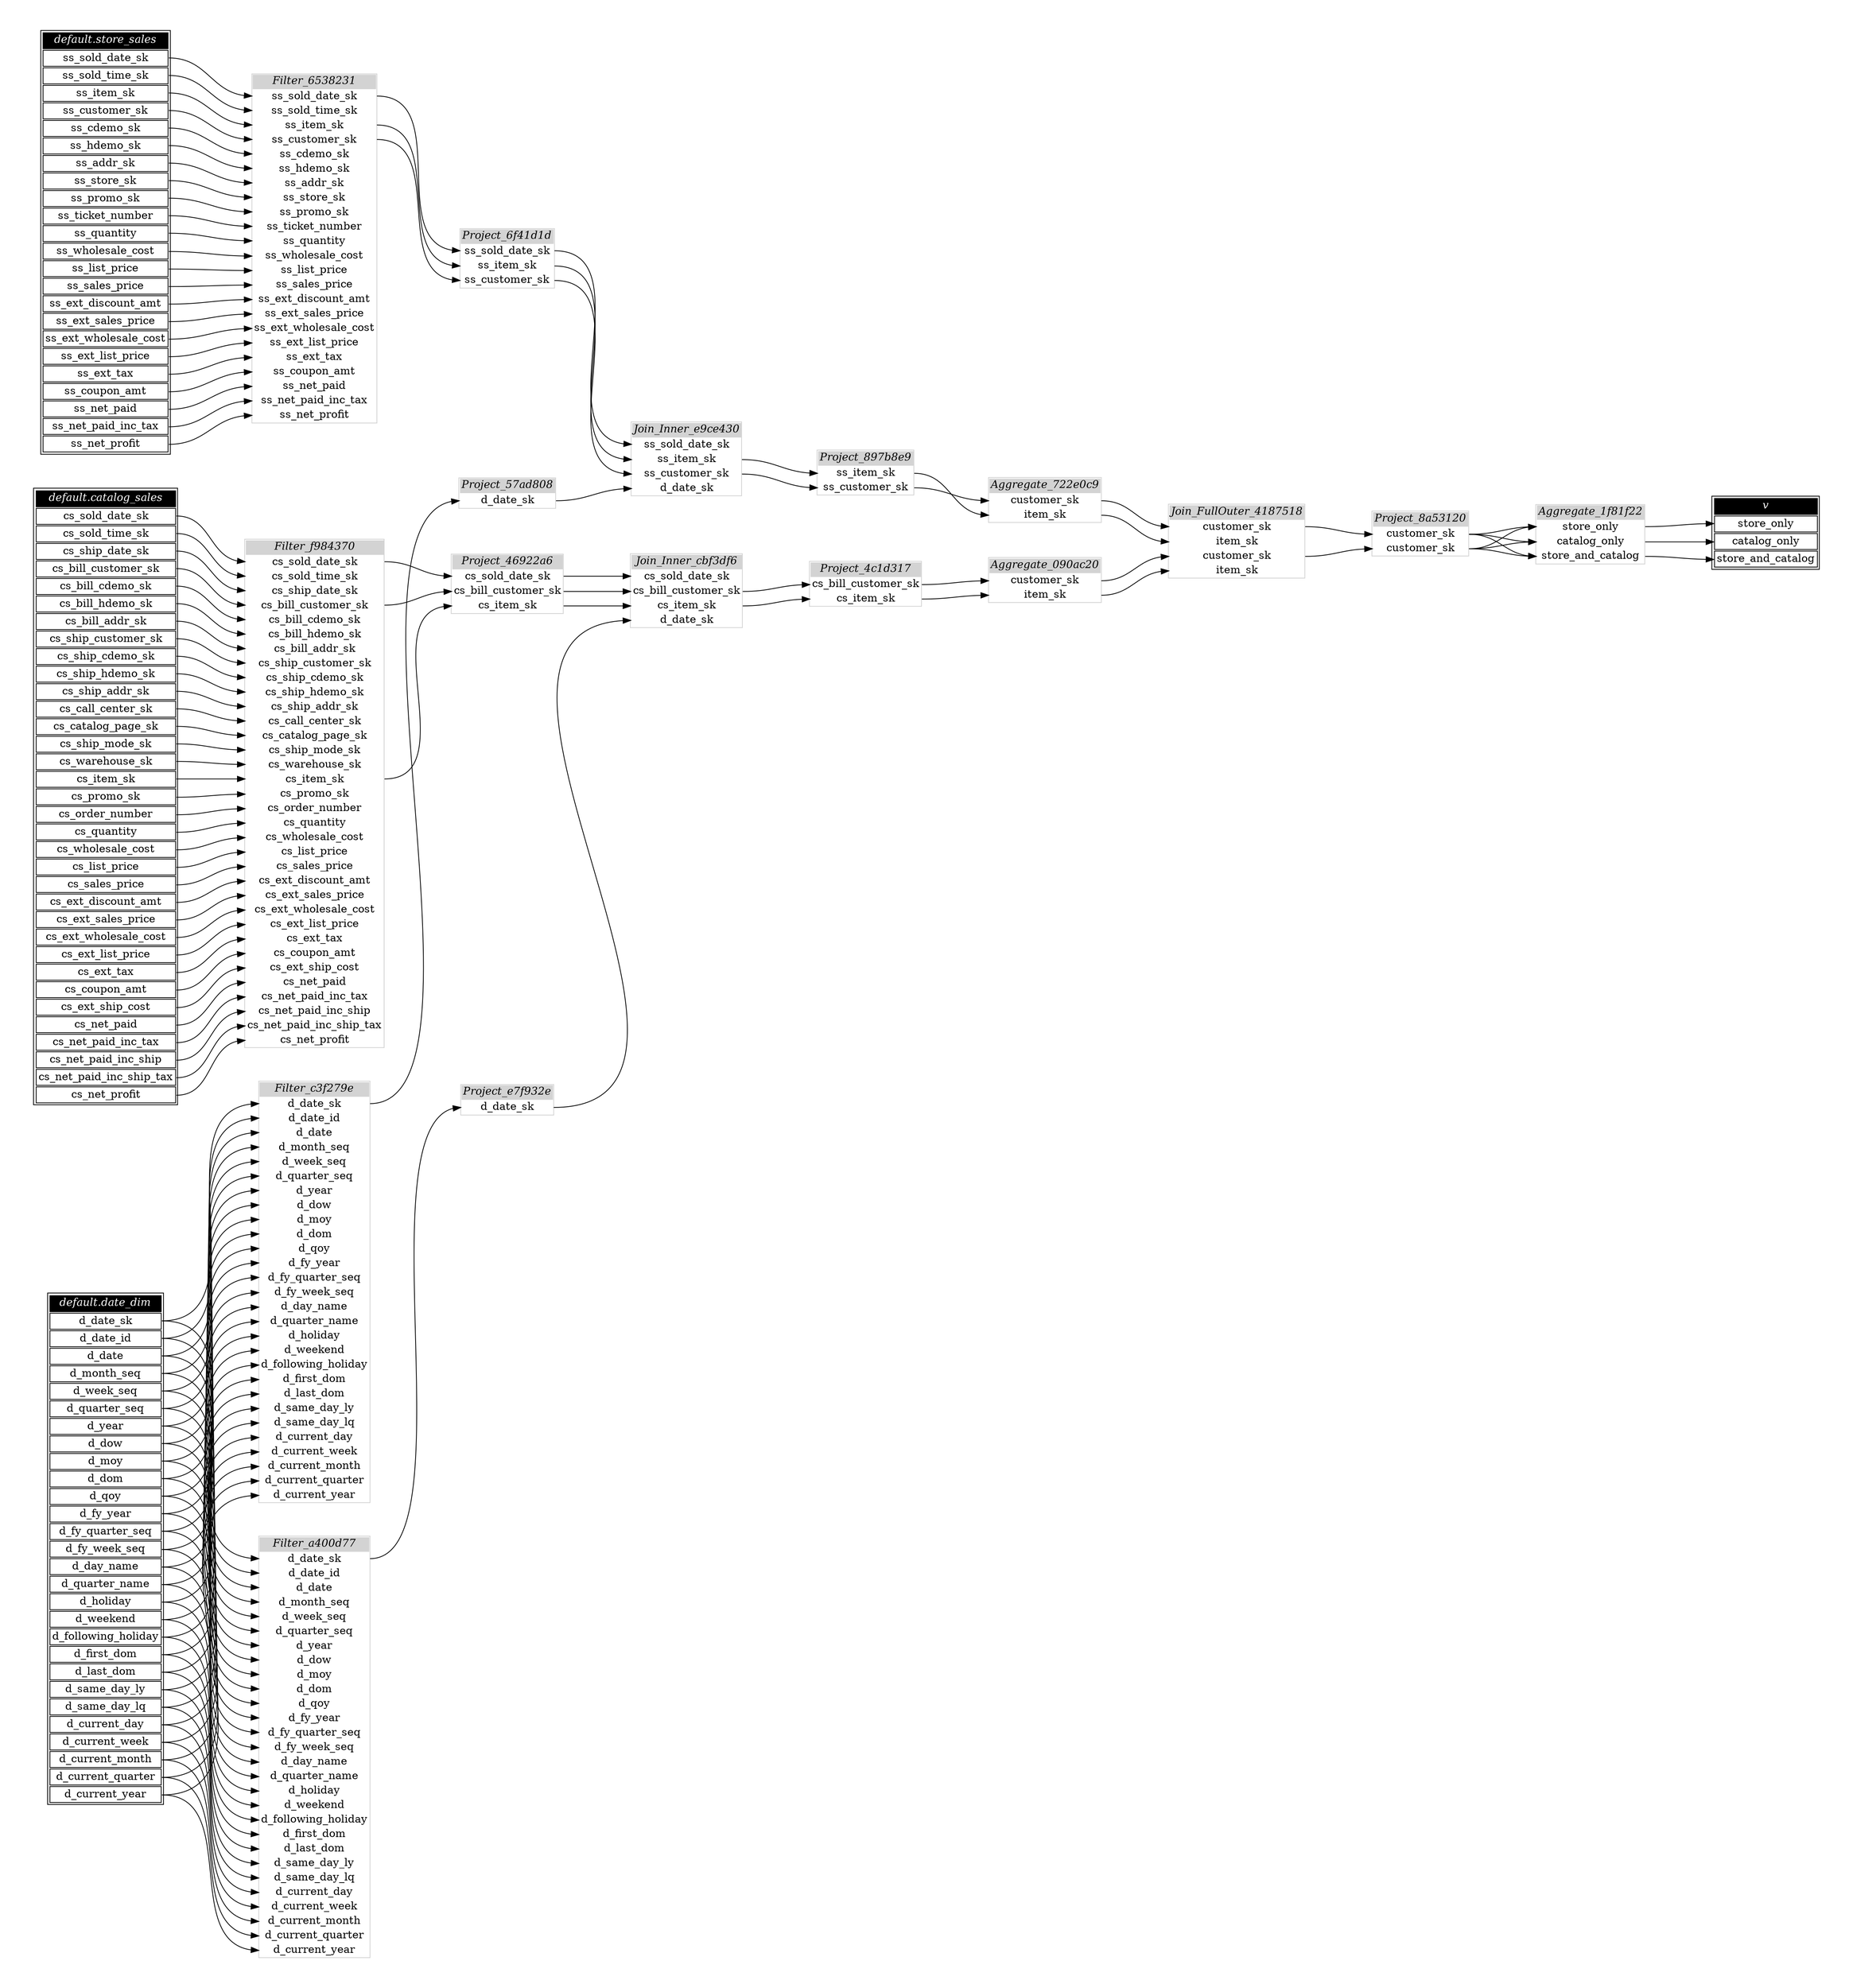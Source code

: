 // Automatically generated by TPCDSFlowTestSuite


digraph {
  graph [pad="0.5" nodesep="0.5" ranksep="1" fontname="Helvetica" rankdir=LR];
  node [shape=plaintext]

  
"Aggregate_090ac20" [label=<
<table color="lightgray" border="1" cellborder="0" cellspacing="0">
  <tr><td bgcolor="lightgray" port="nodeName"><i>Aggregate_090ac20</i></td></tr>
  <tr><td port="0">customer_sk</td></tr>
<tr><td port="1">item_sk</td></tr>
</table>>];
     

"Aggregate_1f81f22" [label=<
<table color="lightgray" border="1" cellborder="0" cellspacing="0">
  <tr><td bgcolor="lightgray" port="nodeName"><i>Aggregate_1f81f22</i></td></tr>
  <tr><td port="0">store_only</td></tr>
<tr><td port="1">catalog_only</td></tr>
<tr><td port="2">store_and_catalog</td></tr>
</table>>];
     

"Aggregate_722e0c9" [label=<
<table color="lightgray" border="1" cellborder="0" cellspacing="0">
  <tr><td bgcolor="lightgray" port="nodeName"><i>Aggregate_722e0c9</i></td></tr>
  <tr><td port="0">customer_sk</td></tr>
<tr><td port="1">item_sk</td></tr>
</table>>];
     

"Filter_6538231" [label=<
<table color="lightgray" border="1" cellborder="0" cellspacing="0">
  <tr><td bgcolor="lightgray" port="nodeName"><i>Filter_6538231</i></td></tr>
  <tr><td port="0">ss_sold_date_sk</td></tr>
<tr><td port="1">ss_sold_time_sk</td></tr>
<tr><td port="2">ss_item_sk</td></tr>
<tr><td port="3">ss_customer_sk</td></tr>
<tr><td port="4">ss_cdemo_sk</td></tr>
<tr><td port="5">ss_hdemo_sk</td></tr>
<tr><td port="6">ss_addr_sk</td></tr>
<tr><td port="7">ss_store_sk</td></tr>
<tr><td port="8">ss_promo_sk</td></tr>
<tr><td port="9">ss_ticket_number</td></tr>
<tr><td port="10">ss_quantity</td></tr>
<tr><td port="11">ss_wholesale_cost</td></tr>
<tr><td port="12">ss_list_price</td></tr>
<tr><td port="13">ss_sales_price</td></tr>
<tr><td port="14">ss_ext_discount_amt</td></tr>
<tr><td port="15">ss_ext_sales_price</td></tr>
<tr><td port="16">ss_ext_wholesale_cost</td></tr>
<tr><td port="17">ss_ext_list_price</td></tr>
<tr><td port="18">ss_ext_tax</td></tr>
<tr><td port="19">ss_coupon_amt</td></tr>
<tr><td port="20">ss_net_paid</td></tr>
<tr><td port="21">ss_net_paid_inc_tax</td></tr>
<tr><td port="22">ss_net_profit</td></tr>
</table>>];
     

"Filter_a400d77" [label=<
<table color="lightgray" border="1" cellborder="0" cellspacing="0">
  <tr><td bgcolor="lightgray" port="nodeName"><i>Filter_a400d77</i></td></tr>
  <tr><td port="0">d_date_sk</td></tr>
<tr><td port="1">d_date_id</td></tr>
<tr><td port="2">d_date</td></tr>
<tr><td port="3">d_month_seq</td></tr>
<tr><td port="4">d_week_seq</td></tr>
<tr><td port="5">d_quarter_seq</td></tr>
<tr><td port="6">d_year</td></tr>
<tr><td port="7">d_dow</td></tr>
<tr><td port="8">d_moy</td></tr>
<tr><td port="9">d_dom</td></tr>
<tr><td port="10">d_qoy</td></tr>
<tr><td port="11">d_fy_year</td></tr>
<tr><td port="12">d_fy_quarter_seq</td></tr>
<tr><td port="13">d_fy_week_seq</td></tr>
<tr><td port="14">d_day_name</td></tr>
<tr><td port="15">d_quarter_name</td></tr>
<tr><td port="16">d_holiday</td></tr>
<tr><td port="17">d_weekend</td></tr>
<tr><td port="18">d_following_holiday</td></tr>
<tr><td port="19">d_first_dom</td></tr>
<tr><td port="20">d_last_dom</td></tr>
<tr><td port="21">d_same_day_ly</td></tr>
<tr><td port="22">d_same_day_lq</td></tr>
<tr><td port="23">d_current_day</td></tr>
<tr><td port="24">d_current_week</td></tr>
<tr><td port="25">d_current_month</td></tr>
<tr><td port="26">d_current_quarter</td></tr>
<tr><td port="27">d_current_year</td></tr>
</table>>];
     

"Filter_c3f279e" [label=<
<table color="lightgray" border="1" cellborder="0" cellspacing="0">
  <tr><td bgcolor="lightgray" port="nodeName"><i>Filter_c3f279e</i></td></tr>
  <tr><td port="0">d_date_sk</td></tr>
<tr><td port="1">d_date_id</td></tr>
<tr><td port="2">d_date</td></tr>
<tr><td port="3">d_month_seq</td></tr>
<tr><td port="4">d_week_seq</td></tr>
<tr><td port="5">d_quarter_seq</td></tr>
<tr><td port="6">d_year</td></tr>
<tr><td port="7">d_dow</td></tr>
<tr><td port="8">d_moy</td></tr>
<tr><td port="9">d_dom</td></tr>
<tr><td port="10">d_qoy</td></tr>
<tr><td port="11">d_fy_year</td></tr>
<tr><td port="12">d_fy_quarter_seq</td></tr>
<tr><td port="13">d_fy_week_seq</td></tr>
<tr><td port="14">d_day_name</td></tr>
<tr><td port="15">d_quarter_name</td></tr>
<tr><td port="16">d_holiday</td></tr>
<tr><td port="17">d_weekend</td></tr>
<tr><td port="18">d_following_holiday</td></tr>
<tr><td port="19">d_first_dom</td></tr>
<tr><td port="20">d_last_dom</td></tr>
<tr><td port="21">d_same_day_ly</td></tr>
<tr><td port="22">d_same_day_lq</td></tr>
<tr><td port="23">d_current_day</td></tr>
<tr><td port="24">d_current_week</td></tr>
<tr><td port="25">d_current_month</td></tr>
<tr><td port="26">d_current_quarter</td></tr>
<tr><td port="27">d_current_year</td></tr>
</table>>];
     

"Filter_f984370" [label=<
<table color="lightgray" border="1" cellborder="0" cellspacing="0">
  <tr><td bgcolor="lightgray" port="nodeName"><i>Filter_f984370</i></td></tr>
  <tr><td port="0">cs_sold_date_sk</td></tr>
<tr><td port="1">cs_sold_time_sk</td></tr>
<tr><td port="2">cs_ship_date_sk</td></tr>
<tr><td port="3">cs_bill_customer_sk</td></tr>
<tr><td port="4">cs_bill_cdemo_sk</td></tr>
<tr><td port="5">cs_bill_hdemo_sk</td></tr>
<tr><td port="6">cs_bill_addr_sk</td></tr>
<tr><td port="7">cs_ship_customer_sk</td></tr>
<tr><td port="8">cs_ship_cdemo_sk</td></tr>
<tr><td port="9">cs_ship_hdemo_sk</td></tr>
<tr><td port="10">cs_ship_addr_sk</td></tr>
<tr><td port="11">cs_call_center_sk</td></tr>
<tr><td port="12">cs_catalog_page_sk</td></tr>
<tr><td port="13">cs_ship_mode_sk</td></tr>
<tr><td port="14">cs_warehouse_sk</td></tr>
<tr><td port="15">cs_item_sk</td></tr>
<tr><td port="16">cs_promo_sk</td></tr>
<tr><td port="17">cs_order_number</td></tr>
<tr><td port="18">cs_quantity</td></tr>
<tr><td port="19">cs_wholesale_cost</td></tr>
<tr><td port="20">cs_list_price</td></tr>
<tr><td port="21">cs_sales_price</td></tr>
<tr><td port="22">cs_ext_discount_amt</td></tr>
<tr><td port="23">cs_ext_sales_price</td></tr>
<tr><td port="24">cs_ext_wholesale_cost</td></tr>
<tr><td port="25">cs_ext_list_price</td></tr>
<tr><td port="26">cs_ext_tax</td></tr>
<tr><td port="27">cs_coupon_amt</td></tr>
<tr><td port="28">cs_ext_ship_cost</td></tr>
<tr><td port="29">cs_net_paid</td></tr>
<tr><td port="30">cs_net_paid_inc_tax</td></tr>
<tr><td port="31">cs_net_paid_inc_ship</td></tr>
<tr><td port="32">cs_net_paid_inc_ship_tax</td></tr>
<tr><td port="33">cs_net_profit</td></tr>
</table>>];
     

"Join_FullOuter_4187518" [label=<
<table color="lightgray" border="1" cellborder="0" cellspacing="0">
  <tr><td bgcolor="lightgray" port="nodeName"><i>Join_FullOuter_4187518</i></td></tr>
  <tr><td port="0">customer_sk</td></tr>
<tr><td port="1">item_sk</td></tr>
<tr><td port="2">customer_sk</td></tr>
<tr><td port="3">item_sk</td></tr>
</table>>];
     

"Join_Inner_cbf3df6" [label=<
<table color="lightgray" border="1" cellborder="0" cellspacing="0">
  <tr><td bgcolor="lightgray" port="nodeName"><i>Join_Inner_cbf3df6</i></td></tr>
  <tr><td port="0">cs_sold_date_sk</td></tr>
<tr><td port="1">cs_bill_customer_sk</td></tr>
<tr><td port="2">cs_item_sk</td></tr>
<tr><td port="3">d_date_sk</td></tr>
</table>>];
     

"Join_Inner_e9ce430" [label=<
<table color="lightgray" border="1" cellborder="0" cellspacing="0">
  <tr><td bgcolor="lightgray" port="nodeName"><i>Join_Inner_e9ce430</i></td></tr>
  <tr><td port="0">ss_sold_date_sk</td></tr>
<tr><td port="1">ss_item_sk</td></tr>
<tr><td port="2">ss_customer_sk</td></tr>
<tr><td port="3">d_date_sk</td></tr>
</table>>];
     

"Project_46922a6" [label=<
<table color="lightgray" border="1" cellborder="0" cellspacing="0">
  <tr><td bgcolor="lightgray" port="nodeName"><i>Project_46922a6</i></td></tr>
  <tr><td port="0">cs_sold_date_sk</td></tr>
<tr><td port="1">cs_bill_customer_sk</td></tr>
<tr><td port="2">cs_item_sk</td></tr>
</table>>];
     

"Project_4c1d317" [label=<
<table color="lightgray" border="1" cellborder="0" cellspacing="0">
  <tr><td bgcolor="lightgray" port="nodeName"><i>Project_4c1d317</i></td></tr>
  <tr><td port="0">cs_bill_customer_sk</td></tr>
<tr><td port="1">cs_item_sk</td></tr>
</table>>];
     

"Project_57ad808" [label=<
<table color="lightgray" border="1" cellborder="0" cellspacing="0">
  <tr><td bgcolor="lightgray" port="nodeName"><i>Project_57ad808</i></td></tr>
  <tr><td port="0">d_date_sk</td></tr>
</table>>];
     

"Project_6f41d1d" [label=<
<table color="lightgray" border="1" cellborder="0" cellspacing="0">
  <tr><td bgcolor="lightgray" port="nodeName"><i>Project_6f41d1d</i></td></tr>
  <tr><td port="0">ss_sold_date_sk</td></tr>
<tr><td port="1">ss_item_sk</td></tr>
<tr><td port="2">ss_customer_sk</td></tr>
</table>>];
     

"Project_897b8e9" [label=<
<table color="lightgray" border="1" cellborder="0" cellspacing="0">
  <tr><td bgcolor="lightgray" port="nodeName"><i>Project_897b8e9</i></td></tr>
  <tr><td port="0">ss_item_sk</td></tr>
<tr><td port="1">ss_customer_sk</td></tr>
</table>>];
     

"Project_8a53120" [label=<
<table color="lightgray" border="1" cellborder="0" cellspacing="0">
  <tr><td bgcolor="lightgray" port="nodeName"><i>Project_8a53120</i></td></tr>
  <tr><td port="0">customer_sk</td></tr>
<tr><td port="1">customer_sk</td></tr>
</table>>];
     

"Project_e7f932e" [label=<
<table color="lightgray" border="1" cellborder="0" cellspacing="0">
  <tr><td bgcolor="lightgray" port="nodeName"><i>Project_e7f932e</i></td></tr>
  <tr><td port="0">d_date_sk</td></tr>
</table>>];
     

"default.catalog_sales" [color="black" label=<
<table>
  <tr><td bgcolor="black" port="nodeName"><i><font color="white">default.catalog_sales</font></i></td></tr>
  <tr><td port="0">cs_sold_date_sk</td></tr>
<tr><td port="1">cs_sold_time_sk</td></tr>
<tr><td port="2">cs_ship_date_sk</td></tr>
<tr><td port="3">cs_bill_customer_sk</td></tr>
<tr><td port="4">cs_bill_cdemo_sk</td></tr>
<tr><td port="5">cs_bill_hdemo_sk</td></tr>
<tr><td port="6">cs_bill_addr_sk</td></tr>
<tr><td port="7">cs_ship_customer_sk</td></tr>
<tr><td port="8">cs_ship_cdemo_sk</td></tr>
<tr><td port="9">cs_ship_hdemo_sk</td></tr>
<tr><td port="10">cs_ship_addr_sk</td></tr>
<tr><td port="11">cs_call_center_sk</td></tr>
<tr><td port="12">cs_catalog_page_sk</td></tr>
<tr><td port="13">cs_ship_mode_sk</td></tr>
<tr><td port="14">cs_warehouse_sk</td></tr>
<tr><td port="15">cs_item_sk</td></tr>
<tr><td port="16">cs_promo_sk</td></tr>
<tr><td port="17">cs_order_number</td></tr>
<tr><td port="18">cs_quantity</td></tr>
<tr><td port="19">cs_wholesale_cost</td></tr>
<tr><td port="20">cs_list_price</td></tr>
<tr><td port="21">cs_sales_price</td></tr>
<tr><td port="22">cs_ext_discount_amt</td></tr>
<tr><td port="23">cs_ext_sales_price</td></tr>
<tr><td port="24">cs_ext_wholesale_cost</td></tr>
<tr><td port="25">cs_ext_list_price</td></tr>
<tr><td port="26">cs_ext_tax</td></tr>
<tr><td port="27">cs_coupon_amt</td></tr>
<tr><td port="28">cs_ext_ship_cost</td></tr>
<tr><td port="29">cs_net_paid</td></tr>
<tr><td port="30">cs_net_paid_inc_tax</td></tr>
<tr><td port="31">cs_net_paid_inc_ship</td></tr>
<tr><td port="32">cs_net_paid_inc_ship_tax</td></tr>
<tr><td port="33">cs_net_profit</td></tr>
</table>>];
     

"default.date_dim" [color="black" label=<
<table>
  <tr><td bgcolor="black" port="nodeName"><i><font color="white">default.date_dim</font></i></td></tr>
  <tr><td port="0">d_date_sk</td></tr>
<tr><td port="1">d_date_id</td></tr>
<tr><td port="2">d_date</td></tr>
<tr><td port="3">d_month_seq</td></tr>
<tr><td port="4">d_week_seq</td></tr>
<tr><td port="5">d_quarter_seq</td></tr>
<tr><td port="6">d_year</td></tr>
<tr><td port="7">d_dow</td></tr>
<tr><td port="8">d_moy</td></tr>
<tr><td port="9">d_dom</td></tr>
<tr><td port="10">d_qoy</td></tr>
<tr><td port="11">d_fy_year</td></tr>
<tr><td port="12">d_fy_quarter_seq</td></tr>
<tr><td port="13">d_fy_week_seq</td></tr>
<tr><td port="14">d_day_name</td></tr>
<tr><td port="15">d_quarter_name</td></tr>
<tr><td port="16">d_holiday</td></tr>
<tr><td port="17">d_weekend</td></tr>
<tr><td port="18">d_following_holiday</td></tr>
<tr><td port="19">d_first_dom</td></tr>
<tr><td port="20">d_last_dom</td></tr>
<tr><td port="21">d_same_day_ly</td></tr>
<tr><td port="22">d_same_day_lq</td></tr>
<tr><td port="23">d_current_day</td></tr>
<tr><td port="24">d_current_week</td></tr>
<tr><td port="25">d_current_month</td></tr>
<tr><td port="26">d_current_quarter</td></tr>
<tr><td port="27">d_current_year</td></tr>
</table>>];
     

"default.store_sales" [color="black" label=<
<table>
  <tr><td bgcolor="black" port="nodeName"><i><font color="white">default.store_sales</font></i></td></tr>
  <tr><td port="0">ss_sold_date_sk</td></tr>
<tr><td port="1">ss_sold_time_sk</td></tr>
<tr><td port="2">ss_item_sk</td></tr>
<tr><td port="3">ss_customer_sk</td></tr>
<tr><td port="4">ss_cdemo_sk</td></tr>
<tr><td port="5">ss_hdemo_sk</td></tr>
<tr><td port="6">ss_addr_sk</td></tr>
<tr><td port="7">ss_store_sk</td></tr>
<tr><td port="8">ss_promo_sk</td></tr>
<tr><td port="9">ss_ticket_number</td></tr>
<tr><td port="10">ss_quantity</td></tr>
<tr><td port="11">ss_wholesale_cost</td></tr>
<tr><td port="12">ss_list_price</td></tr>
<tr><td port="13">ss_sales_price</td></tr>
<tr><td port="14">ss_ext_discount_amt</td></tr>
<tr><td port="15">ss_ext_sales_price</td></tr>
<tr><td port="16">ss_ext_wholesale_cost</td></tr>
<tr><td port="17">ss_ext_list_price</td></tr>
<tr><td port="18">ss_ext_tax</td></tr>
<tr><td port="19">ss_coupon_amt</td></tr>
<tr><td port="20">ss_net_paid</td></tr>
<tr><td port="21">ss_net_paid_inc_tax</td></tr>
<tr><td port="22">ss_net_profit</td></tr>
</table>>];
     

"v" [color="black" label=<
<table>
  <tr><td bgcolor="black" port="nodeName"><i><font color="white">v</font></i></td></tr>
  <tr><td port="0">store_only</td></tr>
<tr><td port="1">catalog_only</td></tr>
<tr><td port="2">store_and_catalog</td></tr>
</table>>];
     
  "Aggregate_090ac20":0 -> "Join_FullOuter_4187518":2;
"Aggregate_090ac20":1 -> "Join_FullOuter_4187518":3;
"Aggregate_1f81f22":0 -> "v":0;
"Aggregate_1f81f22":1 -> "v":1;
"Aggregate_1f81f22":2 -> "v":2;
"Aggregate_722e0c9":0 -> "Join_FullOuter_4187518":0;
"Aggregate_722e0c9":1 -> "Join_FullOuter_4187518":1;
"Filter_6538231":0 -> "Project_6f41d1d":0;
"Filter_6538231":2 -> "Project_6f41d1d":1;
"Filter_6538231":3 -> "Project_6f41d1d":2;
"Filter_a400d77":0 -> "Project_e7f932e":0;
"Filter_c3f279e":0 -> "Project_57ad808":0;
"Filter_f984370":0 -> "Project_46922a6":0;
"Filter_f984370":15 -> "Project_46922a6":2;
"Filter_f984370":3 -> "Project_46922a6":1;
"Join_FullOuter_4187518":0 -> "Project_8a53120":0;
"Join_FullOuter_4187518":2 -> "Project_8a53120":1;
"Join_Inner_cbf3df6":1 -> "Project_4c1d317":0;
"Join_Inner_cbf3df6":2 -> "Project_4c1d317":1;
"Join_Inner_e9ce430":1 -> "Project_897b8e9":0;
"Join_Inner_e9ce430":2 -> "Project_897b8e9":1;
"Project_46922a6":0 -> "Join_Inner_cbf3df6":0;
"Project_46922a6":1 -> "Join_Inner_cbf3df6":1;
"Project_46922a6":2 -> "Join_Inner_cbf3df6":2;
"Project_4c1d317":0 -> "Aggregate_090ac20":0;
"Project_4c1d317":1 -> "Aggregate_090ac20":1;
"Project_57ad808":0 -> "Join_Inner_e9ce430":3;
"Project_6f41d1d":0 -> "Join_Inner_e9ce430":0;
"Project_6f41d1d":1 -> "Join_Inner_e9ce430":1;
"Project_6f41d1d":2 -> "Join_Inner_e9ce430":2;
"Project_897b8e9":0 -> "Aggregate_722e0c9":1;
"Project_897b8e9":1 -> "Aggregate_722e0c9":0;
"Project_8a53120":0 -> "Aggregate_1f81f22":0;
"Project_8a53120":0 -> "Aggregate_1f81f22":1;
"Project_8a53120":0 -> "Aggregate_1f81f22":2;
"Project_8a53120":1 -> "Aggregate_1f81f22":0;
"Project_8a53120":1 -> "Aggregate_1f81f22":1;
"Project_8a53120":1 -> "Aggregate_1f81f22":2;
"Project_e7f932e":0 -> "Join_Inner_cbf3df6":3;
"default.catalog_sales":0 -> "Filter_f984370":0;
"default.catalog_sales":1 -> "Filter_f984370":1;
"default.catalog_sales":10 -> "Filter_f984370":10;
"default.catalog_sales":11 -> "Filter_f984370":11;
"default.catalog_sales":12 -> "Filter_f984370":12;
"default.catalog_sales":13 -> "Filter_f984370":13;
"default.catalog_sales":14 -> "Filter_f984370":14;
"default.catalog_sales":15 -> "Filter_f984370":15;
"default.catalog_sales":16 -> "Filter_f984370":16;
"default.catalog_sales":17 -> "Filter_f984370":17;
"default.catalog_sales":18 -> "Filter_f984370":18;
"default.catalog_sales":19 -> "Filter_f984370":19;
"default.catalog_sales":2 -> "Filter_f984370":2;
"default.catalog_sales":20 -> "Filter_f984370":20;
"default.catalog_sales":21 -> "Filter_f984370":21;
"default.catalog_sales":22 -> "Filter_f984370":22;
"default.catalog_sales":23 -> "Filter_f984370":23;
"default.catalog_sales":24 -> "Filter_f984370":24;
"default.catalog_sales":25 -> "Filter_f984370":25;
"default.catalog_sales":26 -> "Filter_f984370":26;
"default.catalog_sales":27 -> "Filter_f984370":27;
"default.catalog_sales":28 -> "Filter_f984370":28;
"default.catalog_sales":29 -> "Filter_f984370":29;
"default.catalog_sales":3 -> "Filter_f984370":3;
"default.catalog_sales":30 -> "Filter_f984370":30;
"default.catalog_sales":31 -> "Filter_f984370":31;
"default.catalog_sales":32 -> "Filter_f984370":32;
"default.catalog_sales":33 -> "Filter_f984370":33;
"default.catalog_sales":4 -> "Filter_f984370":4;
"default.catalog_sales":5 -> "Filter_f984370":5;
"default.catalog_sales":6 -> "Filter_f984370":6;
"default.catalog_sales":7 -> "Filter_f984370":7;
"default.catalog_sales":8 -> "Filter_f984370":8;
"default.catalog_sales":9 -> "Filter_f984370":9;
"default.date_dim":0 -> "Filter_a400d77":0;
"default.date_dim":0 -> "Filter_c3f279e":0;
"default.date_dim":1 -> "Filter_a400d77":1;
"default.date_dim":1 -> "Filter_c3f279e":1;
"default.date_dim":10 -> "Filter_a400d77":10;
"default.date_dim":10 -> "Filter_c3f279e":10;
"default.date_dim":11 -> "Filter_a400d77":11;
"default.date_dim":11 -> "Filter_c3f279e":11;
"default.date_dim":12 -> "Filter_a400d77":12;
"default.date_dim":12 -> "Filter_c3f279e":12;
"default.date_dim":13 -> "Filter_a400d77":13;
"default.date_dim":13 -> "Filter_c3f279e":13;
"default.date_dim":14 -> "Filter_a400d77":14;
"default.date_dim":14 -> "Filter_c3f279e":14;
"default.date_dim":15 -> "Filter_a400d77":15;
"default.date_dim":15 -> "Filter_c3f279e":15;
"default.date_dim":16 -> "Filter_a400d77":16;
"default.date_dim":16 -> "Filter_c3f279e":16;
"default.date_dim":17 -> "Filter_a400d77":17;
"default.date_dim":17 -> "Filter_c3f279e":17;
"default.date_dim":18 -> "Filter_a400d77":18;
"default.date_dim":18 -> "Filter_c3f279e":18;
"default.date_dim":19 -> "Filter_a400d77":19;
"default.date_dim":19 -> "Filter_c3f279e":19;
"default.date_dim":2 -> "Filter_a400d77":2;
"default.date_dim":2 -> "Filter_c3f279e":2;
"default.date_dim":20 -> "Filter_a400d77":20;
"default.date_dim":20 -> "Filter_c3f279e":20;
"default.date_dim":21 -> "Filter_a400d77":21;
"default.date_dim":21 -> "Filter_c3f279e":21;
"default.date_dim":22 -> "Filter_a400d77":22;
"default.date_dim":22 -> "Filter_c3f279e":22;
"default.date_dim":23 -> "Filter_a400d77":23;
"default.date_dim":23 -> "Filter_c3f279e":23;
"default.date_dim":24 -> "Filter_a400d77":24;
"default.date_dim":24 -> "Filter_c3f279e":24;
"default.date_dim":25 -> "Filter_a400d77":25;
"default.date_dim":25 -> "Filter_c3f279e":25;
"default.date_dim":26 -> "Filter_a400d77":26;
"default.date_dim":26 -> "Filter_c3f279e":26;
"default.date_dim":27 -> "Filter_a400d77":27;
"default.date_dim":27 -> "Filter_c3f279e":27;
"default.date_dim":3 -> "Filter_a400d77":3;
"default.date_dim":3 -> "Filter_c3f279e":3;
"default.date_dim":4 -> "Filter_a400d77":4;
"default.date_dim":4 -> "Filter_c3f279e":4;
"default.date_dim":5 -> "Filter_a400d77":5;
"default.date_dim":5 -> "Filter_c3f279e":5;
"default.date_dim":6 -> "Filter_a400d77":6;
"default.date_dim":6 -> "Filter_c3f279e":6;
"default.date_dim":7 -> "Filter_a400d77":7;
"default.date_dim":7 -> "Filter_c3f279e":7;
"default.date_dim":8 -> "Filter_a400d77":8;
"default.date_dim":8 -> "Filter_c3f279e":8;
"default.date_dim":9 -> "Filter_a400d77":9;
"default.date_dim":9 -> "Filter_c3f279e":9;
"default.store_sales":0 -> "Filter_6538231":0;
"default.store_sales":1 -> "Filter_6538231":1;
"default.store_sales":10 -> "Filter_6538231":10;
"default.store_sales":11 -> "Filter_6538231":11;
"default.store_sales":12 -> "Filter_6538231":12;
"default.store_sales":13 -> "Filter_6538231":13;
"default.store_sales":14 -> "Filter_6538231":14;
"default.store_sales":15 -> "Filter_6538231":15;
"default.store_sales":16 -> "Filter_6538231":16;
"default.store_sales":17 -> "Filter_6538231":17;
"default.store_sales":18 -> "Filter_6538231":18;
"default.store_sales":19 -> "Filter_6538231":19;
"default.store_sales":2 -> "Filter_6538231":2;
"default.store_sales":20 -> "Filter_6538231":20;
"default.store_sales":21 -> "Filter_6538231":21;
"default.store_sales":22 -> "Filter_6538231":22;
"default.store_sales":3 -> "Filter_6538231":3;
"default.store_sales":4 -> "Filter_6538231":4;
"default.store_sales":5 -> "Filter_6538231":5;
"default.store_sales":6 -> "Filter_6538231":6;
"default.store_sales":7 -> "Filter_6538231":7;
"default.store_sales":8 -> "Filter_6538231":8;
"default.store_sales":9 -> "Filter_6538231":9;
}
       